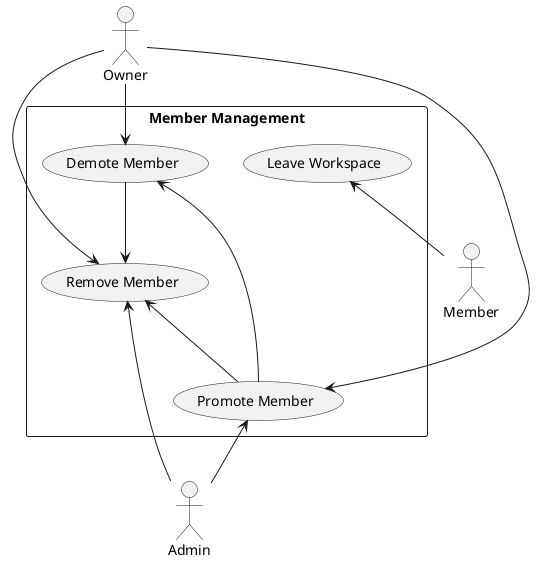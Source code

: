 @startuml workspace_member

actor "Owner" as Owner
actor "Admin" as Admin
actor "Member" as Member

rectangle "Member Management" {
  Owner -down-> (Promote Member)
  Owner -down-> (Demote Member)
  Owner -down-> (Remove Member)
  Admin -up-> (Promote Member)
  Admin -up-> (Remove Member)
  Member -up-> (Leave Workspace)
  
  (Promote Member) -up-> (Demote Member)
  (Promote Member) -up-> (Remove Member)
  (Demote Member) -down-> (Remove Member)
}

@enduml 